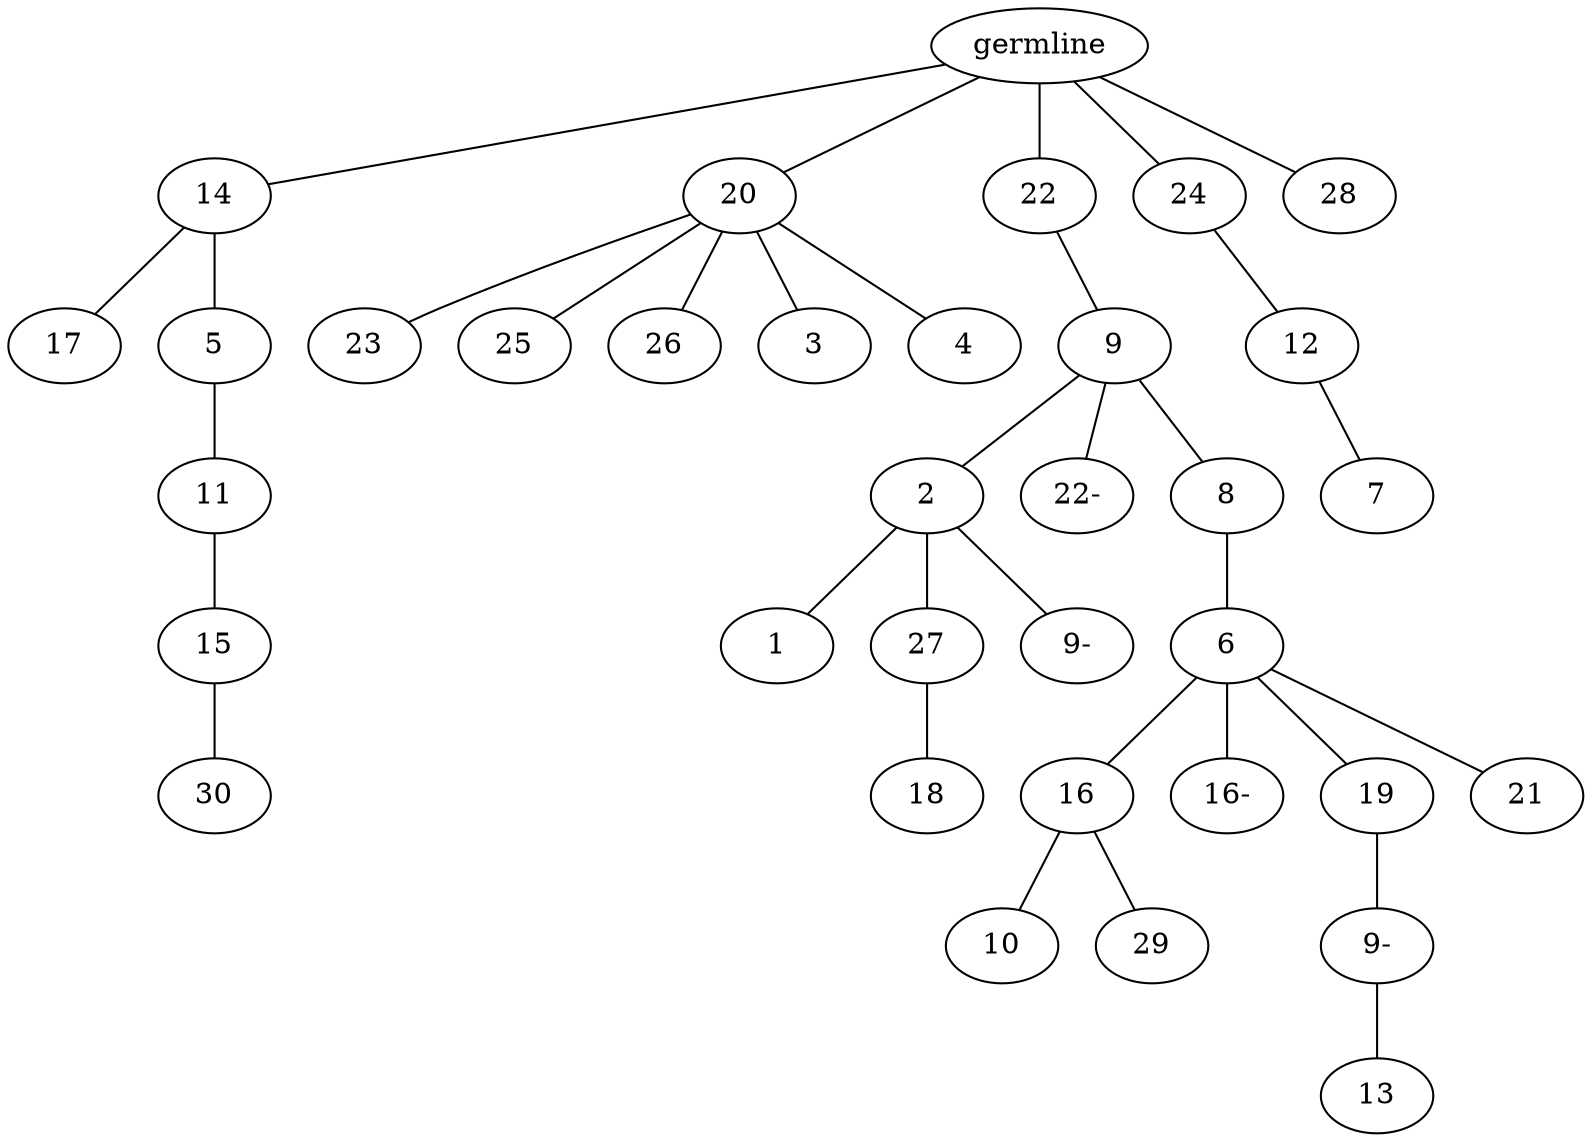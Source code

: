 graph tree {
    "140134306941056" [label="germline"];
    "140134306928912" [label="14"];
    "140134306928048" [label="17"];
    "140134306928432" [label="5"];
    "140134306933488" [label="11"];
    "140134306934400" [label="15"];
    "140134306934112" [label="30"];
    "140134306928624" [label="20"];
    "140134306934544" [label="23"];
    "140134306933440" [label="25"];
    "140134306933056" [label="26"];
    "140134306931808" [label="3"];
    "140134306932000" [label="4"];
    "140134306933632" [label="22"];
    "140134306932096" [label="9"];
    "140134306934304" [label="2"];
    "140134306932240" [label="1"];
    "140134306934592" [label="27"];
    "140134306934736" [label="18"];
    "140134306933152" [label="9-"];
    "140134306933920" [label="22-"];
    "140134306932528" [label="8"];
    "140134306500672" [label="6"];
    "140134306500720" [label="16"];
    "140134306501392" [label="10"];
    "140134306500864" [label="29"];
    "140134306502208" [label="16-"];
    "140134306501920" [label="19"];
    "140134306654720" [label="9-"];
    "140134306654288" [label="13"];
    "140134306502496" [label="21"];
    "140134306932720" [label="24"];
    "140134306932624" [label="12"];
    "140134306501488" [label="7"];
    "140134306932672" [label="28"];
    "140134306941056" -- "140134306928912";
    "140134306941056" -- "140134306928624";
    "140134306941056" -- "140134306933632";
    "140134306941056" -- "140134306932720";
    "140134306941056" -- "140134306932672";
    "140134306928912" -- "140134306928048";
    "140134306928912" -- "140134306928432";
    "140134306928432" -- "140134306933488";
    "140134306933488" -- "140134306934400";
    "140134306934400" -- "140134306934112";
    "140134306928624" -- "140134306934544";
    "140134306928624" -- "140134306933440";
    "140134306928624" -- "140134306933056";
    "140134306928624" -- "140134306931808";
    "140134306928624" -- "140134306932000";
    "140134306933632" -- "140134306932096";
    "140134306932096" -- "140134306934304";
    "140134306932096" -- "140134306933920";
    "140134306932096" -- "140134306932528";
    "140134306934304" -- "140134306932240";
    "140134306934304" -- "140134306934592";
    "140134306934304" -- "140134306933152";
    "140134306934592" -- "140134306934736";
    "140134306932528" -- "140134306500672";
    "140134306500672" -- "140134306500720";
    "140134306500672" -- "140134306502208";
    "140134306500672" -- "140134306501920";
    "140134306500672" -- "140134306502496";
    "140134306500720" -- "140134306501392";
    "140134306500720" -- "140134306500864";
    "140134306501920" -- "140134306654720";
    "140134306654720" -- "140134306654288";
    "140134306932720" -- "140134306932624";
    "140134306932624" -- "140134306501488";
}
